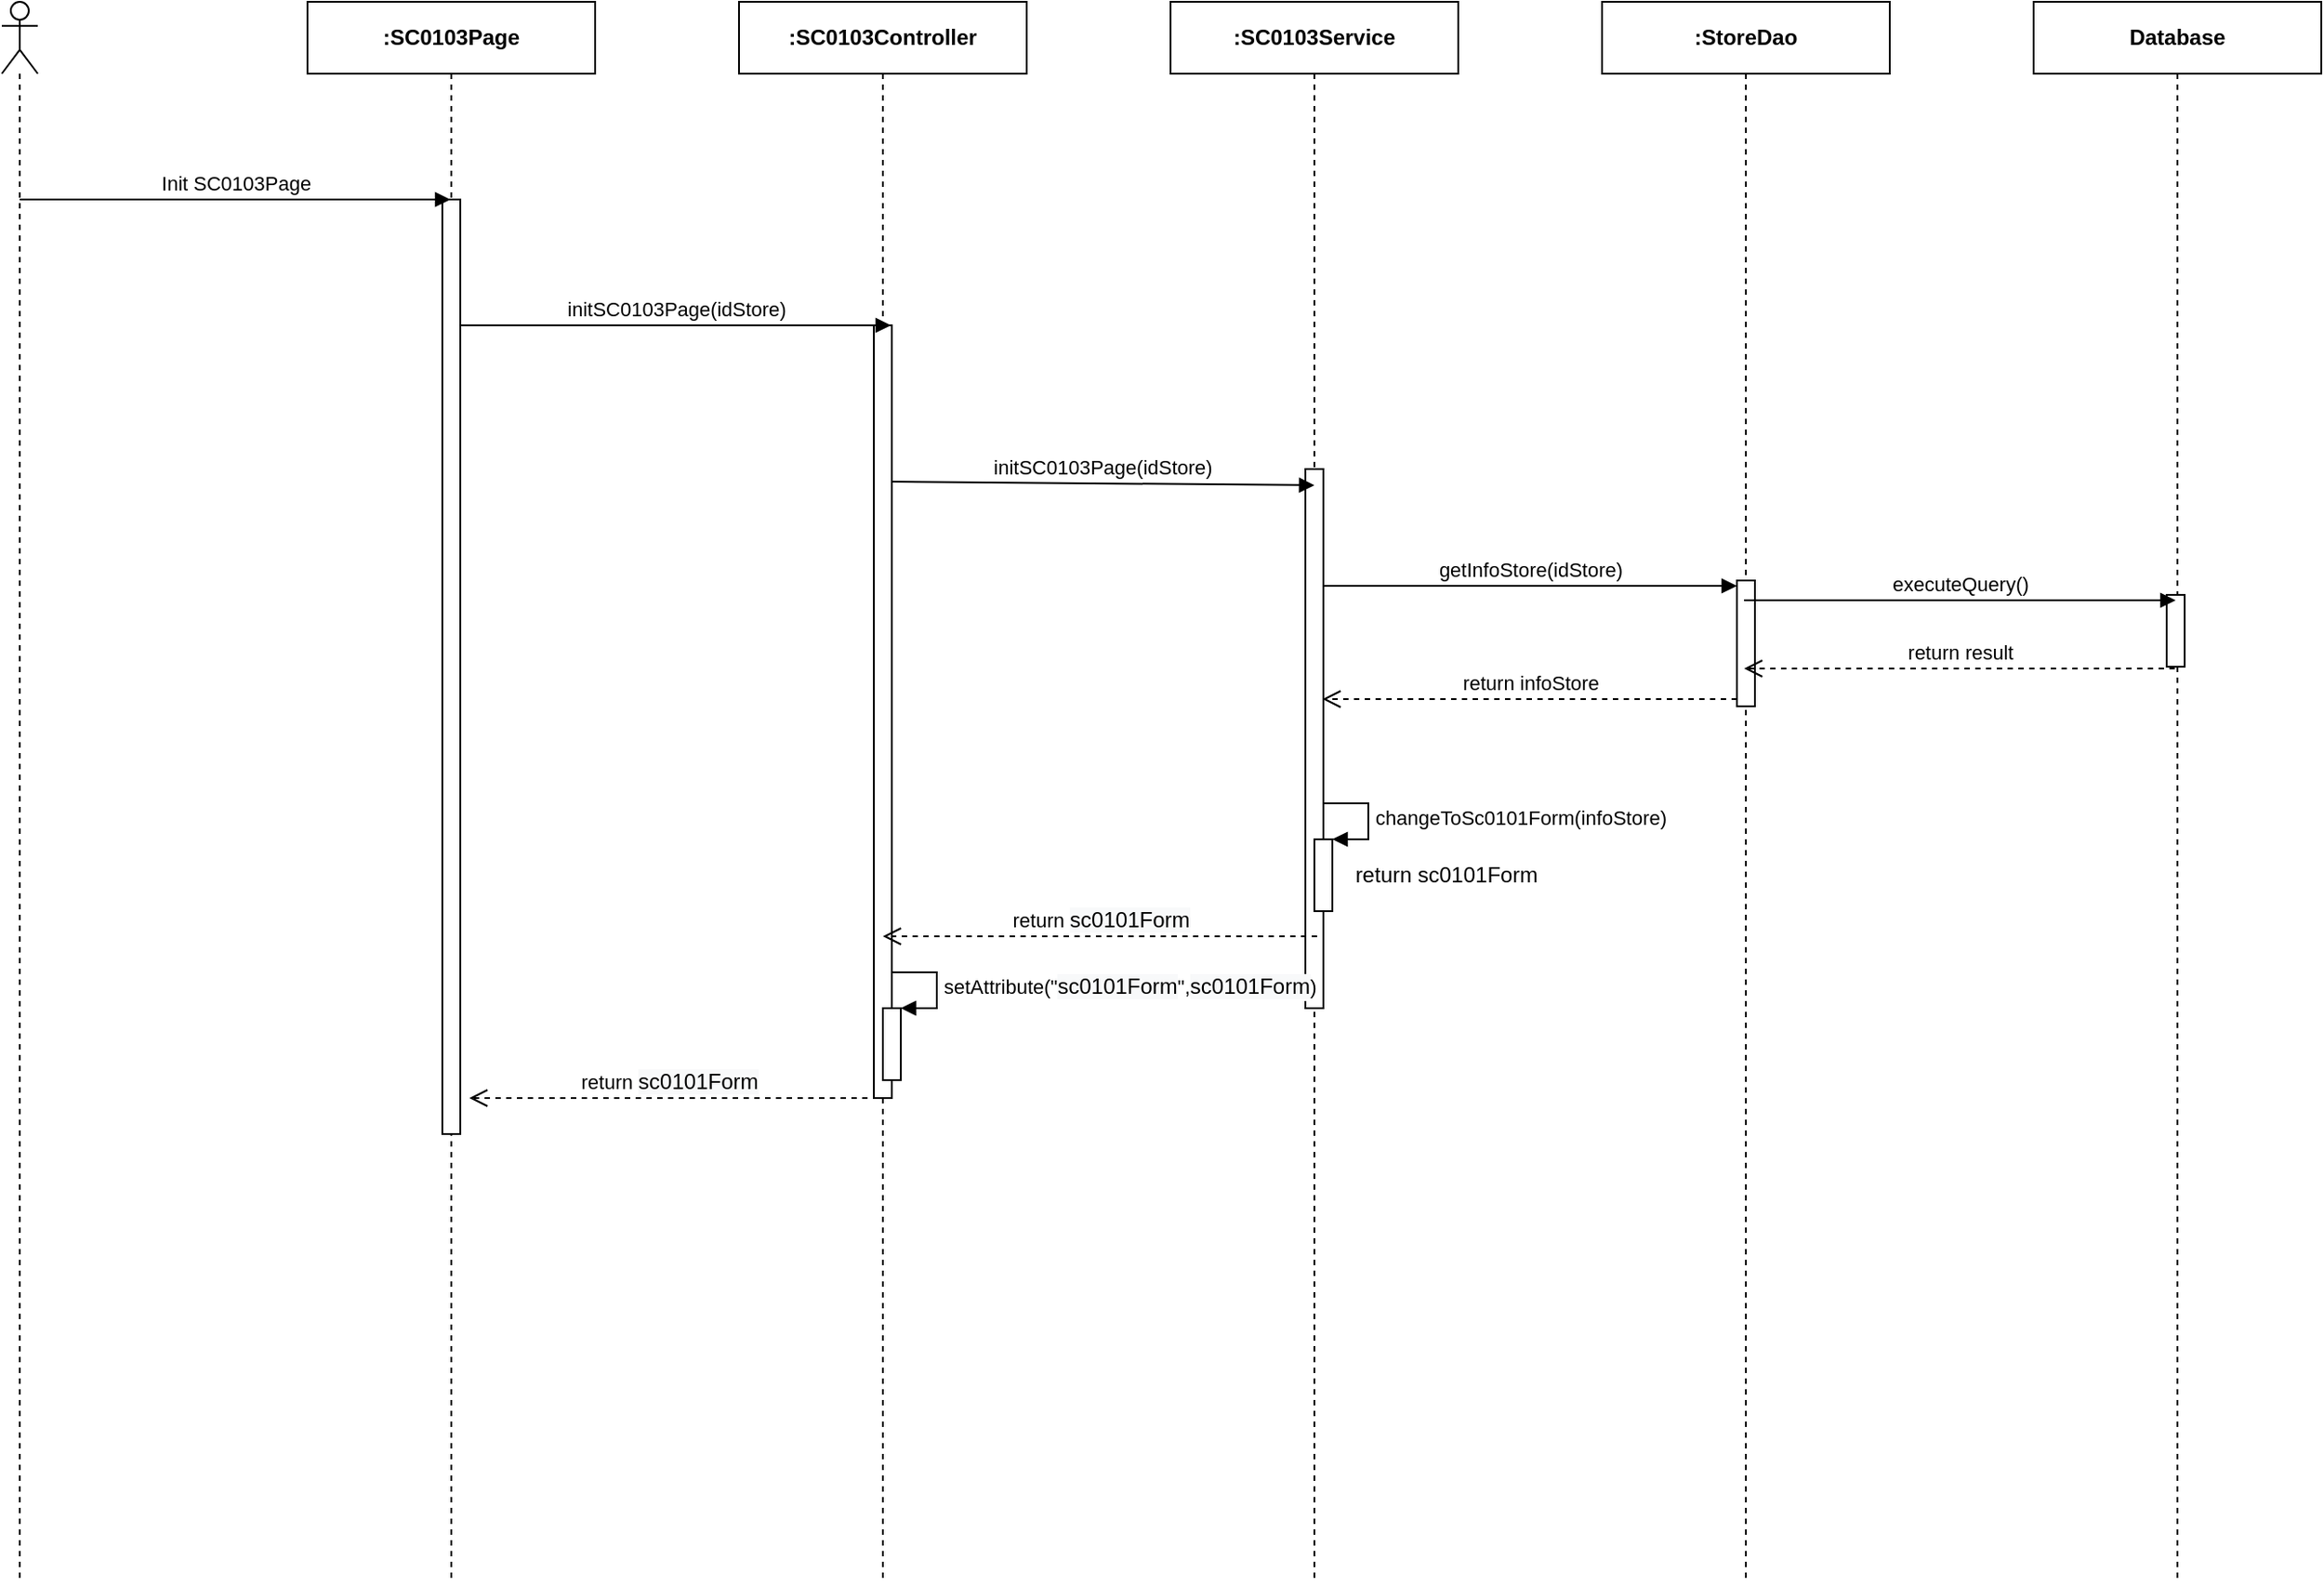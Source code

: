 <mxfile version="14.4.3" type="device" pages="3"><diagram id="g2Xnml8Hdx-TT0fT3U7z" name="Ev01"><mxGraphModel dx="1346" dy="748" grid="1" gridSize="10" guides="1" tooltips="1" connect="1" arrows="1" fold="1" page="1" pageScale="1" pageWidth="850" pageHeight="1100" math="0" shadow="0"><root><mxCell id="0"/><mxCell id="1" parent="0"/><mxCell id="usPxvQQ8iIsLEg7-f2Ek-1" value="" style="shape=umlLifeline;participant=umlActor;perimeter=lifelinePerimeter;whiteSpace=wrap;html=1;container=1;collapsible=0;recursiveResize=0;verticalAlign=top;spacingTop=36;outlineConnect=0;" parent="1" vertex="1"><mxGeometry x="310" y="80" width="20" height="880" as="geometry"/></mxCell><mxCell id="usPxvQQ8iIsLEg7-f2Ek-2" value="&lt;b&gt;:SC0103Page&lt;/b&gt;" style="shape=umlLifeline;perimeter=lifelinePerimeter;whiteSpace=wrap;html=1;container=1;collapsible=0;recursiveResize=0;outlineConnect=0;" parent="1" vertex="1"><mxGeometry x="480" y="80" width="160" height="880" as="geometry"/></mxCell><mxCell id="usPxvQQ8iIsLEg7-f2Ek-3" value="" style="html=1;points=[];perimeter=orthogonalPerimeter;" parent="usPxvQQ8iIsLEg7-f2Ek-2" vertex="1"><mxGeometry x="75" y="110" width="10" height="520" as="geometry"/></mxCell><mxCell id="usPxvQQ8iIsLEg7-f2Ek-4" value="&lt;b&gt;:StoreDao&lt;/b&gt;" style="shape=umlLifeline;perimeter=lifelinePerimeter;whiteSpace=wrap;html=1;container=1;collapsible=0;recursiveResize=0;outlineConnect=0;" parent="1" vertex="1"><mxGeometry x="1200" y="80" width="160" height="880" as="geometry"/></mxCell><mxCell id="usPxvQQ8iIsLEg7-f2Ek-5" value="" style="html=1;points=[];perimeter=orthogonalPerimeter;" parent="usPxvQQ8iIsLEg7-f2Ek-4" vertex="1"><mxGeometry x="75" y="322" width="10" height="70" as="geometry"/></mxCell><mxCell id="usPxvQQ8iIsLEg7-f2Ek-6" value="getInfoStore(idStore)" style="html=1;verticalAlign=bottom;endArrow=block;entryX=0;entryY=0;" parent="usPxvQQ8iIsLEg7-f2Ek-4" edge="1"><mxGeometry relative="1" as="geometry"><mxPoint x="-155.5" y="325" as="sourcePoint"/><mxPoint x="75" y="325" as="targetPoint"/></mxGeometry></mxCell><mxCell id="usPxvQQ8iIsLEg7-f2Ek-7" value="return infoStore" style="html=1;verticalAlign=bottom;endArrow=open;dashed=1;endSize=8;exitX=0;exitY=0.95;" parent="usPxvQQ8iIsLEg7-f2Ek-4" edge="1"><mxGeometry relative="1" as="geometry"><mxPoint x="-155.5" y="388.0" as="targetPoint"/><mxPoint x="75" y="388" as="sourcePoint"/></mxGeometry></mxCell><mxCell id="usPxvQQ8iIsLEg7-f2Ek-8" value="&lt;b&gt;:&lt;/b&gt;&lt;b&gt;SC0103&lt;/b&gt;&lt;b&gt;Service&lt;/b&gt;" style="shape=umlLifeline;perimeter=lifelinePerimeter;whiteSpace=wrap;html=1;container=1;collapsible=0;recursiveResize=0;outlineConnect=0;" parent="1" vertex="1"><mxGeometry x="960" y="80" width="160" height="880" as="geometry"/></mxCell><mxCell id="usPxvQQ8iIsLEg7-f2Ek-9" value="" style="html=1;points=[];perimeter=orthogonalPerimeter;" parent="usPxvQQ8iIsLEg7-f2Ek-8" vertex="1"><mxGeometry x="75" y="260" width="10" height="300" as="geometry"/></mxCell><mxCell id="usPxvQQ8iIsLEg7-f2Ek-10" value="&lt;b&gt;:SC0103Controller&lt;/b&gt;" style="shape=umlLifeline;perimeter=lifelinePerimeter;whiteSpace=wrap;html=1;container=1;collapsible=0;recursiveResize=0;outlineConnect=0;" parent="1" vertex="1"><mxGeometry x="720" y="80" width="160" height="880" as="geometry"/></mxCell><mxCell id="usPxvQQ8iIsLEg7-f2Ek-11" value="" style="html=1;points=[];perimeter=orthogonalPerimeter;" parent="usPxvQQ8iIsLEg7-f2Ek-10" vertex="1"><mxGeometry x="75" y="180" width="10" height="430" as="geometry"/></mxCell><mxCell id="usPxvQQ8iIsLEg7-f2Ek-14" value="Init SC0103Page" style="html=1;verticalAlign=bottom;endArrow=block;" parent="1" target="usPxvQQ8iIsLEg7-f2Ek-2" edge="1"><mxGeometry width="80" relative="1" as="geometry"><mxPoint x="320" y="190" as="sourcePoint"/><mxPoint x="400" y="190" as="targetPoint"/></mxGeometry></mxCell><mxCell id="usPxvQQ8iIsLEg7-f2Ek-15" value="initSC0103Page(idStore)" style="html=1;verticalAlign=bottom;endArrow=block;" parent="1" edge="1"><mxGeometry width="80" relative="1" as="geometry"><mxPoint x="565" y="260.0" as="sourcePoint"/><mxPoint x="804.5" y="260.0" as="targetPoint"/></mxGeometry></mxCell><mxCell id="usPxvQQ8iIsLEg7-f2Ek-16" value="initSC0103Page(idStore)" style="html=1;verticalAlign=bottom;endArrow=block;" parent="1" edge="1"><mxGeometry relative="1" as="geometry"><mxPoint x="805" y="347.0" as="sourcePoint"/><mxPoint x="1040" y="349" as="targetPoint"/></mxGeometry></mxCell><mxCell id="usPxvQQ8iIsLEg7-f2Ek-17" value="return&amp;nbsp;&lt;span style=&quot;font-size: 12px ; background-color: rgb(248 , 249 , 250)&quot;&gt;sc0101Form&lt;/span&gt;" style="html=1;verticalAlign=bottom;endArrow=open;dashed=1;endSize=8;" parent="1" edge="1"><mxGeometry relative="1" as="geometry"><mxPoint x="800" y="600.0" as="targetPoint"/><mxPoint x="1041.5" y="600" as="sourcePoint"/></mxGeometry></mxCell><mxCell id="usPxvQQ8iIsLEg7-f2Ek-22" value="" style="html=1;points=[];perimeter=orthogonalPerimeter;" parent="1" vertex="1"><mxGeometry x="1040" y="546" width="10" height="40" as="geometry"/></mxCell><mxCell id="usPxvQQ8iIsLEg7-f2Ek-23" value="changeToSc0101Form(infoStore)" style="edgeStyle=orthogonalEdgeStyle;html=1;align=left;spacingLeft=2;endArrow=block;rounded=0;entryX=1;entryY=0;" parent="1" target="usPxvQQ8iIsLEg7-f2Ek-22" edge="1"><mxGeometry relative="1" as="geometry"><mxPoint x="1045" y="526" as="sourcePoint"/><Array as="points"><mxPoint x="1070" y="526"/></Array></mxGeometry></mxCell><mxCell id="usPxvQQ8iIsLEg7-f2Ek-24" value="return sc0101Form" style="text;html=1;align=center;verticalAlign=middle;resizable=0;points=[];autosize=1;" parent="1" vertex="1"><mxGeometry x="1053" y="556" width="120" height="20" as="geometry"/></mxCell><mxCell id="XWKjDyIOCUpvkz1bwOGe-1" value="&lt;b&gt;Database&lt;/b&gt;" style="shape=umlLifeline;perimeter=lifelinePerimeter;whiteSpace=wrap;html=1;container=1;collapsible=0;recursiveResize=0;outlineConnect=0;" parent="1" vertex="1"><mxGeometry x="1440" y="80" width="160" height="880" as="geometry"/></mxCell><mxCell id="XWKjDyIOCUpvkz1bwOGe-2" value="" style="html=1;points=[];perimeter=orthogonalPerimeter;" parent="XWKjDyIOCUpvkz1bwOGe-1" vertex="1"><mxGeometry x="74" y="330.0" width="10" height="40" as="geometry"/></mxCell><mxCell id="XWKjDyIOCUpvkz1bwOGe-3" value="executeQuery()" style="html=1;verticalAlign=bottom;endArrow=block;" parent="1" edge="1"><mxGeometry relative="1" as="geometry"><mxPoint x="1279.0" y="413.0" as="sourcePoint"/><mxPoint x="1519.0" y="413.0" as="targetPoint"/></mxGeometry></mxCell><mxCell id="XWKjDyIOCUpvkz1bwOGe-4" value="return result" style="html=1;verticalAlign=bottom;endArrow=open;dashed=1;endSize=8;" parent="1" edge="1"><mxGeometry relative="1" as="geometry"><mxPoint x="1279.0" y="451.0" as="targetPoint"/><mxPoint x="1518.5" y="451.0" as="sourcePoint"/></mxGeometry></mxCell><mxCell id="HVUGKinQZAWRQd2R3aUY-1" value="return&amp;nbsp;&lt;span style=&quot;font-size: 12px ; background-color: rgb(248 , 249 , 250)&quot;&gt;sc0101Form&lt;/span&gt;" style="html=1;verticalAlign=bottom;endArrow=open;dashed=1;endSize=8;" parent="1" edge="1"><mxGeometry relative="1" as="geometry"><mxPoint x="570" y="690" as="targetPoint"/><mxPoint x="791.5" y="690" as="sourcePoint"/></mxGeometry></mxCell><mxCell id="OJNlFePNEvPz3avDR4BH-1" value="" style="html=1;points=[];perimeter=orthogonalPerimeter;" vertex="1" parent="1"><mxGeometry x="800" y="640.0" width="10" height="40" as="geometry"/></mxCell><mxCell id="OJNlFePNEvPz3avDR4BH-2" value="setAttribute(&quot;&lt;span style=&quot;font-size: 12px ; text-align: center ; background-color: rgb(248 , 249 , 250)&quot;&gt;sc0101Form&lt;/span&gt;&quot;,&lt;span style=&quot;font-size: 12px ; text-align: center ; background-color: rgb(248 , 249 , 250)&quot;&gt;sc0101Form&lt;/span&gt;)" style="edgeStyle=orthogonalEdgeStyle;html=1;align=left;spacingLeft=2;endArrow=block;rounded=0;entryX=1;entryY=0;" edge="1" parent="1" target="OJNlFePNEvPz3avDR4BH-1"><mxGeometry relative="1" as="geometry"><mxPoint x="805" y="620" as="sourcePoint"/><Array as="points"><mxPoint x="830" y="620.0"/></Array></mxGeometry></mxCell></root></mxGraphModel></diagram><diagram id="MiU9ibuJxj9ke-ANeWxN" name="Ev02"><mxGraphModel dx="1346" dy="748" grid="1" gridSize="10" guides="1" tooltips="1" connect="1" arrows="1" fold="1" page="1" pageScale="1" pageWidth="850" pageHeight="1100" math="0" shadow="0"><root><mxCell id="B2RfWzGopAYkDnYAsHXu-0"/><mxCell id="B2RfWzGopAYkDnYAsHXu-1" parent="B2RfWzGopAYkDnYAsHXu-0"/><mxCell id="zGNBhxX5oxNAiBTCPbyB-0" value="alt" style="shape=umlFrame;whiteSpace=wrap;html=1;" parent="B2RfWzGopAYkDnYAsHXu-1" vertex="1"><mxGeometry x="270" y="656.91" width="1590" height="1263.09" as="geometry"/></mxCell><mxCell id="2ysL4QvGOhOq4rBfUjFl-0" value="alt" style="shape=umlFrame;whiteSpace=wrap;html=1;" parent="B2RfWzGopAYkDnYAsHXu-1" vertex="1"><mxGeometry x="360" y="1010" width="1460" height="890" as="geometry"/></mxCell><mxCell id="2ysL4QvGOhOq4rBfUjFl-8" value="alt" style="shape=umlFrame;whiteSpace=wrap;html=1;" parent="B2RfWzGopAYkDnYAsHXu-1" vertex="1"><mxGeometry x="420" y="1459" width="1030" height="410" as="geometry"/></mxCell><mxCell id="zmgDFawkY1W6HqBHRE74-0" value="alt" style="shape=umlFrame;whiteSpace=wrap;html=1;" parent="B2RfWzGopAYkDnYAsHXu-1" vertex="1"><mxGeometry x="230" y="300" width="1680" height="1660" as="geometry"/></mxCell><mxCell id="zmgDFawkY1W6HqBHRE74-2" value="" style="shape=umlLifeline;participant=umlActor;perimeter=lifelinePerimeter;whiteSpace=wrap;html=1;container=1;collapsible=0;recursiveResize=0;verticalAlign=top;spacingTop=36;outlineConnect=0;" parent="B2RfWzGopAYkDnYAsHXu-1" vertex="1"><mxGeometry x="310" y="80" width="20" height="1880" as="geometry"/></mxCell><mxCell id="zmgDFawkY1W6HqBHRE74-3" value="&lt;b&gt;:SC0103Page&lt;/b&gt;" style="shape=umlLifeline;perimeter=lifelinePerimeter;whiteSpace=wrap;html=1;container=1;collapsible=0;recursiveResize=0;outlineConnect=0;" parent="B2RfWzGopAYkDnYAsHXu-1" vertex="1"><mxGeometry x="480" y="80" width="160" height="1880" as="geometry"/></mxCell><mxCell id="zmgDFawkY1W6HqBHRE74-4" value="" style="html=1;points=[];perimeter=orthogonalPerimeter;" parent="zmgDFawkY1W6HqBHRE74-3" vertex="1"><mxGeometry x="75" y="110" width="10" height="1670" as="geometry"/></mxCell><mxCell id="zmgDFawkY1W6HqBHRE74-5" value="&lt;b&gt;:StoreDao&lt;/b&gt;" style="shape=umlLifeline;perimeter=lifelinePerimeter;whiteSpace=wrap;html=1;container=1;collapsible=0;recursiveResize=0;outlineConnect=0;" parent="B2RfWzGopAYkDnYAsHXu-1" vertex="1"><mxGeometry x="1440" y="80" width="160" height="1880" as="geometry"/></mxCell><mxCell id="zmgDFawkY1W6HqBHRE74-6" value="&lt;b&gt;:&lt;/b&gt;&lt;b&gt;SC0103&lt;/b&gt;&lt;b&gt;Service&lt;/b&gt;" style="shape=umlLifeline;perimeter=lifelinePerimeter;whiteSpace=wrap;html=1;container=1;collapsible=0;recursiveResize=0;outlineConnect=0;" parent="B2RfWzGopAYkDnYAsHXu-1" vertex="1"><mxGeometry x="1200" y="80" width="160" height="1880" as="geometry"/></mxCell><mxCell id="zmgDFawkY1W6HqBHRE74-7" value="" style="html=1;points=[];perimeter=orthogonalPerimeter;" parent="zmgDFawkY1W6HqBHRE74-6" vertex="1"><mxGeometry x="75" y="780" width="10" height="890" as="geometry"/></mxCell><mxCell id="zmgDFawkY1W6HqBHRE74-8" value="&lt;b&gt;:SC0103FormValidator&lt;/b&gt;" style="shape=umlLifeline;perimeter=lifelinePerimeter;whiteSpace=wrap;html=1;container=1;collapsible=0;recursiveResize=0;outlineConnect=0;" parent="B2RfWzGopAYkDnYAsHXu-1" vertex="1"><mxGeometry x="960" y="80" width="160" height="1880" as="geometry"/></mxCell><mxCell id="zmgDFawkY1W6HqBHRE74-9" value="&lt;b&gt;:SC0103Controller&lt;/b&gt;" style="shape=umlLifeline;perimeter=lifelinePerimeter;whiteSpace=wrap;html=1;container=1;collapsible=0;recursiveResize=0;outlineConnect=0;" parent="B2RfWzGopAYkDnYAsHXu-1" vertex="1"><mxGeometry x="720" y="80" width="160" height="1880" as="geometry"/></mxCell><mxCell id="zmgDFawkY1W6HqBHRE74-10" value="" style="html=1;points=[];perimeter=orthogonalPerimeter;" parent="zmgDFawkY1W6HqBHRE74-9" vertex="1"><mxGeometry x="75" y="390" width="10" height="1380" as="geometry"/></mxCell><mxCell id="zmgDFawkY1W6HqBHRE74-11" value="Click Save Button" style="html=1;verticalAlign=bottom;endArrow=block;" parent="B2RfWzGopAYkDnYAsHXu-1" target="zmgDFawkY1W6HqBHRE74-3" edge="1"><mxGeometry width="80" relative="1" as="geometry"><mxPoint x="320" y="190" as="sourcePoint"/><mxPoint x="400" y="190" as="targetPoint"/></mxGeometry></mxCell><mxCell id="zmgDFawkY1W6HqBHRE74-12" value="doUpdateStore(sc0103Form)" style="html=1;verticalAlign=bottom;endArrow=block;" parent="B2RfWzGopAYkDnYAsHXu-1" edge="1"><mxGeometry width="80" relative="1" as="geometry"><mxPoint x="560" y="473" as="sourcePoint"/><mxPoint x="799.5" y="473" as="targetPoint"/></mxGeometry></mxCell><mxCell id="zmgDFawkY1W6HqBHRE74-13" value="" style="html=1;points=[];perimeter=orthogonalPerimeter;" parent="B2RfWzGopAYkDnYAsHXu-1" vertex="1"><mxGeometry x="1034.5" y="506" width="10" height="80" as="geometry"/></mxCell><mxCell id="zmgDFawkY1W6HqBHRE74-14" value="checkValidate(sc0103Form)" style="html=1;verticalAlign=bottom;endArrow=block;entryX=0;entryY=0;" parent="B2RfWzGopAYkDnYAsHXu-1" target="zmgDFawkY1W6HqBHRE74-13" edge="1"><mxGeometry relative="1" as="geometry"><mxPoint x="799.5" y="506" as="sourcePoint"/></mxGeometry></mxCell><mxCell id="zmgDFawkY1W6HqBHRE74-15" value="return listErrorCode" style="html=1;verticalAlign=bottom;endArrow=open;dashed=1;endSize=8;exitX=0;exitY=0.95;" parent="B2RfWzGopAYkDnYAsHXu-1" source="zmgDFawkY1W6HqBHRE74-13" edge="1"><mxGeometry relative="1" as="geometry"><mxPoint x="805" y="582" as="targetPoint"/></mxGeometry></mxCell><mxCell id="zmgDFawkY1W6HqBHRE74-20" value="checkBusinessUpdateStore(sc0103Form)" style="html=1;verticalAlign=bottom;endArrow=block;entryX=0.188;entryY=0.015;entryDx=0;entryDy=0;entryPerimeter=0;" parent="B2RfWzGopAYkDnYAsHXu-1" edge="1"><mxGeometry relative="1" as="geometry"><mxPoint x="805" y="860.0" as="sourcePoint"/><mxPoint x="1276.88" y="862.45" as="targetPoint"/></mxGeometry></mxCell><mxCell id="zmgDFawkY1W6HqBHRE74-21" value="return listErrorCode" style="html=1;verticalAlign=bottom;endArrow=open;dashed=1;endSize=8;" parent="B2RfWzGopAYkDnYAsHXu-1" edge="1"><mxGeometry relative="1" as="geometry"><mxPoint x="798.5" y="945.0" as="targetPoint"/><mxPoint x="1280" y="945.0" as="sourcePoint"/></mxGeometry></mxCell><mxCell id="zmgDFawkY1W6HqBHRE74-27" value="doUpdateStore(sc0103Form)" style="html=1;verticalAlign=bottom;endArrow=block;" parent="B2RfWzGopAYkDnYAsHXu-1" edge="1"><mxGeometry relative="1" as="geometry"><mxPoint x="798.5" y="1220" as="sourcePoint"/><mxPoint x="1280" y="1220" as="targetPoint"/></mxGeometry></mxCell><mxCell id="zmgDFawkY1W6HqBHRE74-29" value="" style="html=1;points=[];perimeter=orthogonalPerimeter;" parent="B2RfWzGopAYkDnYAsHXu-1" vertex="1"><mxGeometry x="1280" y="890" width="10" height="40" as="geometry"/></mxCell><mxCell id="zmgDFawkY1W6HqBHRE74-30" value="&lt;span style=&quot;text-align: center&quot;&gt;checkBusinessCheckUpdateStore&lt;/span&gt;(&lt;span style=&quot;text-align: center&quot;&gt;sc0103Form&lt;/span&gt;)" style="edgeStyle=orthogonalEdgeStyle;html=1;align=left;spacingLeft=2;endArrow=block;rounded=0;entryX=1;entryY=0;" parent="B2RfWzGopAYkDnYAsHXu-1" target="zmgDFawkY1W6HqBHRE74-29" edge="1"><mxGeometry relative="1" as="geometry"><mxPoint x="1285" y="870.0" as="sourcePoint"/><Array as="points"><mxPoint x="1310" y="870"/></Array></mxGeometry></mxCell><mxCell id="zmgDFawkY1W6HqBHRE74-31" value="return listErrorCode" style="text;html=1;align=center;verticalAlign=middle;resizable=0;points=[];autosize=1;" parent="B2RfWzGopAYkDnYAsHXu-1" vertex="1"><mxGeometry x="1275" y="890" width="120" height="20" as="geometry"/></mxCell><mxCell id="zmgDFawkY1W6HqBHRE74-32" value="" style="html=1;points=[];perimeter=orthogonalPerimeter;" parent="B2RfWzGopAYkDnYAsHXu-1" vertex="1"><mxGeometry x="1280" y="1266" width="10" height="40" as="geometry"/></mxCell><mxCell id="zmgDFawkY1W6HqBHRE74-33" value="create&lt;span style=&quot;text-align: center&quot;&gt;Store&lt;/span&gt;(&lt;span style=&quot;text-align: center&quot;&gt;sc0103Form&lt;/span&gt;)" style="edgeStyle=orthogonalEdgeStyle;html=1;align=left;spacingLeft=2;endArrow=block;rounded=0;entryX=1;entryY=0;" parent="B2RfWzGopAYkDnYAsHXu-1" target="zmgDFawkY1W6HqBHRE74-32" edge="1"><mxGeometry relative="1" as="geometry"><mxPoint x="1285" y="1246" as="sourcePoint"/><Array as="points"><mxPoint x="1310" y="1246"/></Array></mxGeometry></mxCell><mxCell id="zmgDFawkY1W6HqBHRE74-34" value="return&amp;nbsp;&lt;span style=&quot;font-size: 11px ; background-color: rgb(255 , 255 , 255)&quot;&gt;store&lt;/span&gt;" style="text;html=1;align=center;verticalAlign=middle;resizable=0;points=[];autosize=1;" parent="B2RfWzGopAYkDnYAsHXu-1" vertex="1"><mxGeometry x="1298" y="1276" width="70" height="20" as="geometry"/></mxCell><mxCell id="zmgDFawkY1W6HqBHRE74-35" value="" style="html=1;points=[];perimeter=orthogonalPerimeter;" parent="B2RfWzGopAYkDnYAsHXu-1" vertex="1"><mxGeometry x="1515" y="1358" width="10" height="80" as="geometry"/></mxCell><mxCell id="zmgDFawkY1W6HqBHRE74-36" value="doUpdateStore(store)" style="html=1;verticalAlign=bottom;endArrow=block;entryX=0;entryY=0;" parent="B2RfWzGopAYkDnYAsHXu-1" target="zmgDFawkY1W6HqBHRE74-35" edge="1"><mxGeometry relative="1" as="geometry"><mxPoint x="1279.324" y="1358" as="sourcePoint"/></mxGeometry></mxCell><mxCell id="zmgDFawkY1W6HqBHRE74-37" value="return result" style="html=1;verticalAlign=bottom;endArrow=open;dashed=1;endSize=8;exitX=0;exitY=0.95;" parent="B2RfWzGopAYkDnYAsHXu-1" source="zmgDFawkY1W6HqBHRE74-35" edge="1"><mxGeometry relative="1" as="geometry"><mxPoint x="1279.324" y="1434" as="targetPoint"/></mxGeometry></mxCell><mxCell id="zmgDFawkY1W6HqBHRE74-39" value="" style="html=1;points=[];perimeter=orthogonalPerimeter;" parent="B2RfWzGopAYkDnYAsHXu-1" vertex="1"><mxGeometry x="560" y="250" width="10" height="40" as="geometry"/></mxCell><mxCell id="zmgDFawkY1W6HqBHRE74-40" value="checkForm()" style="edgeStyle=orthogonalEdgeStyle;html=1;align=left;spacingLeft=2;endArrow=block;rounded=0;entryX=1;entryY=0;" parent="B2RfWzGopAYkDnYAsHXu-1" target="zmgDFawkY1W6HqBHRE74-39" edge="1"><mxGeometry relative="1" as="geometry"><mxPoint x="565" y="230" as="sourcePoint"/><Array as="points"><mxPoint x="590" y="230"/></Array></mxGeometry></mxCell><mxCell id="zmgDFawkY1W6HqBHRE74-41" value="return checkRes" style="text;html=1;align=center;verticalAlign=middle;resizable=0;points=[];autosize=1;" parent="B2RfWzGopAYkDnYAsHXu-1" vertex="1"><mxGeometry x="570" y="250" width="100" height="20" as="geometry"/></mxCell><mxCell id="zmgDFawkY1W6HqBHRE74-42" value="&lt;b&gt;checkRes is false&lt;/b&gt;" style="text;html=1;align=center;verticalAlign=middle;resizable=0;points=[];autosize=1;" parent="B2RfWzGopAYkDnYAsHXu-1" vertex="1"><mxGeometry x="377.5" y="318" width="120" height="20" as="geometry"/></mxCell><mxCell id="zmgDFawkY1W6HqBHRE74-43" value="" style="html=1;points=[];perimeter=orthogonalPerimeter;" parent="B2RfWzGopAYkDnYAsHXu-1" vertex="1"><mxGeometry x="560" y="360" width="10" height="40" as="geometry"/></mxCell><mxCell id="zmgDFawkY1W6HqBHRE74-44" value="setAttribute(error,msg)" style="edgeStyle=orthogonalEdgeStyle;html=1;align=left;spacingLeft=2;endArrow=block;rounded=0;entryX=1;entryY=0;" parent="B2RfWzGopAYkDnYAsHXu-1" target="zmgDFawkY1W6HqBHRE74-43" edge="1"><mxGeometry relative="1" as="geometry"><mxPoint x="565" y="340" as="sourcePoint"/><Array as="points"><mxPoint x="590" y="340"/></Array></mxGeometry></mxCell><mxCell id="zmgDFawkY1W6HqBHRE74-46" value="" style="endArrow=none;dashed=1;html=1;exitX=0;exitY=0.126;exitDx=0;exitDy=0;exitPerimeter=0;entryX=1.002;entryY=0.09;entryDx=0;entryDy=0;entryPerimeter=0;" parent="B2RfWzGopAYkDnYAsHXu-1" edge="1"><mxGeometry width="50" height="50" relative="1" as="geometry"><mxPoint x="230" y="429.36" as="sourcePoint"/><mxPoint x="1913.36" y="431.4" as="targetPoint"/></mxGeometry></mxCell><mxCell id="zmgDFawkY1W6HqBHRE74-47" value="&lt;b&gt;checkRes is true&lt;/b&gt;" style="text;html=1;align=center;verticalAlign=middle;resizable=0;points=[];autosize=1;" parent="B2RfWzGopAYkDnYAsHXu-1" vertex="1"><mxGeometry x="382.5" y="464" width="110" height="20" as="geometry"/></mxCell><mxCell id="b6-bugLT0riLgnRMgNnD-0" value="&lt;b&gt;Database&lt;/b&gt;" style="shape=umlLifeline;perimeter=lifelinePerimeter;whiteSpace=wrap;html=1;container=1;collapsible=0;recursiveResize=0;outlineConnect=0;" parent="B2RfWzGopAYkDnYAsHXu-1" vertex="1"><mxGeometry x="1679.32" y="80" width="160" height="1880" as="geometry"/></mxCell><mxCell id="b6-bugLT0riLgnRMgNnD-1" value="" style="html=1;points=[];perimeter=orthogonalPerimeter;" parent="B2RfWzGopAYkDnYAsHXu-1" vertex="1"><mxGeometry x="1755" y="1376.91" width="10" height="40" as="geometry"/></mxCell><mxCell id="b6-bugLT0riLgnRMgNnD-2" value="executeQuery()" style="html=1;verticalAlign=bottom;endArrow=block;" parent="B2RfWzGopAYkDnYAsHXu-1" edge="1"><mxGeometry relative="1" as="geometry"><mxPoint x="1520.0" y="1379.91" as="sourcePoint"/><mxPoint x="1760.0" y="1379.91" as="targetPoint"/></mxGeometry></mxCell><mxCell id="b6-bugLT0riLgnRMgNnD-3" value="return result" style="html=1;verticalAlign=bottom;endArrow=open;dashed=1;endSize=8;" parent="B2RfWzGopAYkDnYAsHXu-1" edge="1"><mxGeometry relative="1" as="geometry"><mxPoint x="1520.0" y="1417.91" as="targetPoint"/><mxPoint x="1759.5" y="1417.91" as="sourcePoint"/></mxGeometry></mxCell><mxCell id="zGNBhxX5oxNAiBTCPbyB-1" value="&lt;b&gt;&lt;span style=&quot;font-size: 11px ; background-color: rgb(255 , 255 , 255)&quot;&gt;[listErrorCode&amp;nbsp;&lt;/span&gt;not null]&lt;/b&gt;" style="text;html=1;align=center;verticalAlign=middle;resizable=0;points=[];autosize=1;" parent="B2RfWzGopAYkDnYAsHXu-1" vertex="1"><mxGeometry x="348.5" y="702.32" width="140" height="20" as="geometry"/></mxCell><mxCell id="zGNBhxX5oxNAiBTCPbyB-2" value="" style="html=1;points=[];perimeter=orthogonalPerimeter;" parent="B2RfWzGopAYkDnYAsHXu-1" vertex="1"><mxGeometry x="800" y="702.32" width="10" height="40" as="geometry"/></mxCell><mxCell id="zGNBhxX5oxNAiBTCPbyB-3" value="setErrorMes(listErrorCode)" style="edgeStyle=orthogonalEdgeStyle;html=1;align=left;spacingLeft=2;endArrow=block;rounded=0;entryX=1;entryY=0;" parent="B2RfWzGopAYkDnYAsHXu-1" target="zGNBhxX5oxNAiBTCPbyB-2" edge="1"><mxGeometry relative="1" as="geometry"><mxPoint x="805" y="682.32" as="sourcePoint"/><Array as="points"><mxPoint x="830" y="682.32"/></Array></mxGeometry></mxCell><mxCell id="zGNBhxX5oxNAiBTCPbyB-4" value="return&amp;nbsp;&lt;span style=&quot;font-size: 12px ; background-color: rgb(248 , 249 , 250)&quot;&gt;errorObj&lt;/span&gt;" style="html=1;verticalAlign=bottom;endArrow=open;dashed=1;endSize=8;" parent="B2RfWzGopAYkDnYAsHXu-1" edge="1"><mxGeometry relative="1" as="geometry"><mxPoint x="795" y="762.32" as="sourcePoint"/><mxPoint x="560" y="762.32" as="targetPoint"/></mxGeometry></mxCell><mxCell id="zGNBhxX5oxNAiBTCPbyB-5" value="return errorObj" style="text;html=1;align=center;verticalAlign=middle;resizable=0;points=[];autosize=1;" parent="B2RfWzGopAYkDnYAsHXu-1" vertex="1"><mxGeometry x="810" y="712.32" width="90" height="20" as="geometry"/></mxCell><mxCell id="zGNBhxX5oxNAiBTCPbyB-6" value="" style="endArrow=none;dashed=1;html=1;exitX=0;exitY=0.114;exitDx=0;exitDy=0;exitPerimeter=0;entryX=1.001;entryY=0.109;entryDx=0;entryDy=0;entryPerimeter=0;" parent="B2RfWzGopAYkDnYAsHXu-1" source="zGNBhxX5oxNAiBTCPbyB-0" target="zGNBhxX5oxNAiBTCPbyB-0" edge="1"><mxGeometry width="50" height="50" relative="1" as="geometry"><mxPoint x="362.08" y="796.07" as="sourcePoint"/><mxPoint x="1402.08" y="796.96" as="targetPoint"/></mxGeometry></mxCell><mxCell id="zGNBhxX5oxNAiBTCPbyB-7" value="&lt;b&gt;&lt;span style=&quot;font-size: 11px ; background-color: rgb(255 , 255 , 255)&quot;&gt;[listErrorCode&amp;nbsp;&lt;/span&gt;is null]&lt;/b&gt;" style="text;html=1;align=center;verticalAlign=middle;resizable=0;points=[];autosize=1;" parent="B2RfWzGopAYkDnYAsHXu-1" vertex="1"><mxGeometry x="350" y="820" width="130" height="20" as="geometry"/></mxCell><mxCell id="2ysL4QvGOhOq4rBfUjFl-1" value="&lt;b&gt;&lt;span style=&quot;font-size: 11px ; background-color: rgb(255 , 255 , 255)&quot;&gt;[listErrorCode&amp;nbsp;&lt;/span&gt;not null]&lt;/b&gt;" style="text;html=1;align=center;verticalAlign=middle;resizable=0;points=[];autosize=1;" parent="B2RfWzGopAYkDnYAsHXu-1" vertex="1"><mxGeometry x="390" y="1055.41" width="140" height="20" as="geometry"/></mxCell><mxCell id="2ysL4QvGOhOq4rBfUjFl-2" value="" style="html=1;points=[];perimeter=orthogonalPerimeter;" parent="B2RfWzGopAYkDnYAsHXu-1" vertex="1"><mxGeometry x="800" y="1055.41" width="10" height="40" as="geometry"/></mxCell><mxCell id="2ysL4QvGOhOq4rBfUjFl-3" value="setErrorMes(listErrorCode)" style="edgeStyle=orthogonalEdgeStyle;html=1;align=left;spacingLeft=2;endArrow=block;rounded=0;entryX=1;entryY=0;" parent="B2RfWzGopAYkDnYAsHXu-1" target="2ysL4QvGOhOq4rBfUjFl-2" edge="1"><mxGeometry relative="1" as="geometry"><mxPoint x="805" y="1035.41" as="sourcePoint"/><Array as="points"><mxPoint x="830" y="1035.41"/></Array></mxGeometry></mxCell><mxCell id="2ysL4QvGOhOq4rBfUjFl-4" value="return&amp;nbsp;&lt;span style=&quot;font-size: 12px ; background-color: rgb(248 , 249 , 250)&quot;&gt;errorObj&lt;/span&gt;" style="html=1;verticalAlign=bottom;endArrow=open;dashed=1;endSize=8;" parent="B2RfWzGopAYkDnYAsHXu-1" edge="1"><mxGeometry relative="1" as="geometry"><mxPoint x="795" y="1115.41" as="sourcePoint"/><mxPoint x="560" y="1115.41" as="targetPoint"/></mxGeometry></mxCell><mxCell id="2ysL4QvGOhOq4rBfUjFl-5" value="return errorObj" style="text;html=1;align=center;verticalAlign=middle;resizable=0;points=[];autosize=1;" parent="B2RfWzGopAYkDnYAsHXu-1" vertex="1"><mxGeometry x="810" y="1065.41" width="90" height="20" as="geometry"/></mxCell><mxCell id="2ysL4QvGOhOq4rBfUjFl-6" value="" style="endArrow=none;dashed=1;html=1;exitX=0.002;exitY=0.144;exitDx=0;exitDy=0;exitPerimeter=0;entryX=1.004;entryY=0.163;entryDx=0;entryDy=0;entryPerimeter=0;" parent="B2RfWzGopAYkDnYAsHXu-1" target="2ysL4QvGOhOq4rBfUjFl-0" edge="1"><mxGeometry width="50" height="50" relative="1" as="geometry"><mxPoint x="362.08" y="1149.16" as="sourcePoint"/><mxPoint x="1402.08" y="1150.05" as="targetPoint"/></mxGeometry></mxCell><mxCell id="2ysL4QvGOhOq4rBfUjFl-7" value="&lt;b&gt;&lt;span style=&quot;font-size: 11px ; background-color: rgb(255 , 255 , 255)&quot;&gt;[listErrorCode&amp;nbsp;&lt;/span&gt;is null]&lt;/b&gt;" style="text;html=1;align=center;verticalAlign=middle;resizable=0;points=[];autosize=1;" parent="B2RfWzGopAYkDnYAsHXu-1" vertex="1"><mxGeometry x="395" y="1180" width="130" height="20" as="geometry"/></mxCell><mxCell id="2ysL4QvGOhOq4rBfUjFl-9" value="" style="html=1;points=[];perimeter=orthogonalPerimeter;" parent="B2RfWzGopAYkDnYAsHXu-1" vertex="1"><mxGeometry x="1280" y="1658" width="10" height="40" as="geometry"/></mxCell><mxCell id="2ysL4QvGOhOq4rBfUjFl-10" value="setListErrorCode()" style="edgeStyle=orthogonalEdgeStyle;html=1;align=left;spacingLeft=2;endArrow=block;rounded=0;entryX=1;entryY=0;" parent="B2RfWzGopAYkDnYAsHXu-1" target="2ysL4QvGOhOq4rBfUjFl-9" edge="1"><mxGeometry relative="1" as="geometry"><mxPoint x="1285" y="1638" as="sourcePoint"/><Array as="points"><mxPoint x="1310" y="1638"/></Array></mxGeometry></mxCell><mxCell id="2ysL4QvGOhOq4rBfUjFl-11" value="return listErrorCode" style="text;html=1;align=center;verticalAlign=middle;resizable=0;points=[];autosize=1;" parent="B2RfWzGopAYkDnYAsHXu-1" vertex="1"><mxGeometry x="1293" y="1668" width="120" height="20" as="geometry"/></mxCell><mxCell id="2ysL4QvGOhOq4rBfUjFl-12" value="return listErrorCode" style="html=1;verticalAlign=bottom;endArrow=open;dashed=1;endSize=8;" parent="B2RfWzGopAYkDnYAsHXu-1" edge="1"><mxGeometry relative="1" as="geometry"><mxPoint x="799.5" y="1732" as="targetPoint"/><mxPoint x="1279.5" y="1732" as="sourcePoint"/></mxGeometry></mxCell><mxCell id="2ysL4QvGOhOq4rBfUjFl-13" value="" style="html=1;points=[];perimeter=orthogonalPerimeter;" parent="B2RfWzGopAYkDnYAsHXu-1" vertex="1"><mxGeometry x="800" y="1783" width="10" height="40" as="geometry"/></mxCell><mxCell id="2ysL4QvGOhOq4rBfUjFl-14" value="setErrorMes(listErrorCode)" style="edgeStyle=orthogonalEdgeStyle;html=1;align=left;spacingLeft=2;endArrow=block;rounded=0;entryX=1;entryY=0;" parent="B2RfWzGopAYkDnYAsHXu-1" target="2ysL4QvGOhOq4rBfUjFl-13" edge="1"><mxGeometry relative="1" as="geometry"><mxPoint x="805" y="1763" as="sourcePoint"/><Array as="points"><mxPoint x="830" y="1763"/></Array></mxGeometry></mxCell><mxCell id="2ysL4QvGOhOq4rBfUjFl-15" value="return&amp;nbsp;&lt;span style=&quot;font-size: 12px ; background-color: rgb(248 , 249 , 250)&quot;&gt;errorObj&lt;/span&gt;" style="html=1;verticalAlign=bottom;endArrow=open;dashed=1;endSize=8;" parent="B2RfWzGopAYkDnYAsHXu-1" edge="1"><mxGeometry relative="1" as="geometry"><mxPoint x="795" y="1843" as="sourcePoint"/><mxPoint x="560" y="1843" as="targetPoint"/></mxGeometry></mxCell><mxCell id="2ysL4QvGOhOq4rBfUjFl-16" value="return errorObj" style="text;html=1;align=center;verticalAlign=middle;resizable=0;points=[];autosize=1;" parent="B2RfWzGopAYkDnYAsHXu-1" vertex="1"><mxGeometry x="810" y="1793" width="90" height="20" as="geometry"/></mxCell><mxCell id="2ysL4QvGOhOq4rBfUjFl-17" value="[result &amp;gt; 0]" style="text;html=1;align=center;verticalAlign=middle;resizable=0;points=[];autosize=1;fontStyle=1" parent="B2RfWzGopAYkDnYAsHXu-1" vertex="1"><mxGeometry x="450" y="1501" width="80" height="20" as="geometry"/></mxCell><mxCell id="2ysL4QvGOhOq4rBfUjFl-18" value="return" style="html=1;verticalAlign=bottom;endArrow=open;dashed=1;endSize=8;" parent="B2RfWzGopAYkDnYAsHXu-1" edge="1"><mxGeometry relative="1" as="geometry"><mxPoint x="798.5" y="1512" as="targetPoint"/><mxPoint x="1275" y="1512" as="sourcePoint"/></mxGeometry></mxCell><mxCell id="2ysL4QvGOhOq4rBfUjFl-19" value="" style="endArrow=none;dashed=1;html=1;entryX=1.006;entryY=0.362;entryDx=0;entryDy=0;entryPerimeter=0;" parent="B2RfWzGopAYkDnYAsHXu-1" target="2ysL4QvGOhOq4rBfUjFl-8" edge="1"><mxGeometry width="50" height="50" relative="1" as="geometry"><mxPoint x="420" y="1609" as="sourcePoint"/><mxPoint x="1240" y="1609.0" as="targetPoint"/></mxGeometry></mxCell><mxCell id="2ysL4QvGOhOq4rBfUjFl-20" value="[result &amp;lt;= 0]" style="text;html=1;align=center;verticalAlign=middle;resizable=0;points=[];autosize=1;fontStyle=1" parent="B2RfWzGopAYkDnYAsHXu-1" vertex="1"><mxGeometry x="450" y="1658" width="80" height="20" as="geometry"/></mxCell><mxCell id="2ysL4QvGOhOq4rBfUjFl-21" value="return" style="html=1;verticalAlign=bottom;endArrow=open;dashed=1;endSize=8;" parent="B2RfWzGopAYkDnYAsHXu-1" edge="1"><mxGeometry relative="1" as="geometry"><mxPoint x="558.5" y="1576" as="targetPoint"/><mxPoint x="800" y="1576" as="sourcePoint"/></mxGeometry></mxCell></root></mxGraphModel></diagram><diagram id="3P-wy2MNPJDAFswm1Dj3" name="Ev03"><mxGraphModel dx="1346" dy="748" grid="1" gridSize="10" guides="1" tooltips="1" connect="1" arrows="1" fold="1" page="1" pageScale="1" pageWidth="850" pageHeight="1100" math="0" shadow="0"><root><mxCell id="iu6V0OaSpiXnnM6CHBh5-0"/><mxCell id="iu6V0OaSpiXnnM6CHBh5-1" parent="iu6V0OaSpiXnnM6CHBh5-0"/><mxCell id="iu6V0OaSpiXnnM6CHBh5-2" value="" style="shape=umlLifeline;participant=umlActor;perimeter=lifelinePerimeter;whiteSpace=wrap;html=1;container=1;collapsible=0;recursiveResize=0;verticalAlign=top;spacingTop=36;outlineConnect=0;" parent="iu6V0OaSpiXnnM6CHBh5-1" vertex="1"><mxGeometry x="310" y="80" width="20" height="320" as="geometry"/></mxCell><mxCell id="iu6V0OaSpiXnnM6CHBh5-3" value="&lt;b&gt;:SC0103Page&lt;/b&gt;" style="shape=umlLifeline;perimeter=lifelinePerimeter;whiteSpace=wrap;html=1;container=1;collapsible=0;recursiveResize=0;outlineConnect=0;" parent="iu6V0OaSpiXnnM6CHBh5-1" vertex="1"><mxGeometry x="480" y="80" width="160" height="320" as="geometry"/></mxCell><mxCell id="iu6V0OaSpiXnnM6CHBh5-4" value="" style="html=1;points=[];perimeter=orthogonalPerimeter;" parent="iu6V0OaSpiXnnM6CHBh5-3" vertex="1"><mxGeometry x="75" y="110" width="10" height="160" as="geometry"/></mxCell><mxCell id="iu6V0OaSpiXnnM6CHBh5-5" value="&lt;b&gt;:SC0101Page&lt;/b&gt;" style="shape=umlLifeline;perimeter=lifelinePerimeter;whiteSpace=wrap;html=1;container=1;collapsible=0;recursiveResize=0;outlineConnect=0;" parent="iu6V0OaSpiXnnM6CHBh5-1" vertex="1"><mxGeometry x="720" y="80" width="160" height="320" as="geometry"/></mxCell><mxCell id="iu6V0OaSpiXnnM6CHBh5-6" value="Click Button Back" style="html=1;verticalAlign=bottom;endArrow=block;" parent="iu6V0OaSpiXnnM6CHBh5-1" target="iu6V0OaSpiXnnM6CHBh5-3" edge="1"><mxGeometry width="80" relative="1" as="geometry"><mxPoint x="320" y="190" as="sourcePoint"/><mxPoint x="400" y="190" as="targetPoint"/></mxGeometry></mxCell><mxCell id="iu6V0OaSpiXnnM6CHBh5-7" value="" style="html=1;points=[];perimeter=orthogonalPerimeter;" parent="iu6V0OaSpiXnnM6CHBh5-1" vertex="1"><mxGeometry x="560" y="260" width="10" height="40" as="geometry"/></mxCell><mxCell id="iu6V0OaSpiXnnM6CHBh5-8" value="getStoreId()" style="edgeStyle=orthogonalEdgeStyle;html=1;align=left;spacingLeft=2;endArrow=block;rounded=0;entryX=1;entryY=0;" parent="iu6V0OaSpiXnnM6CHBh5-1" target="iu6V0OaSpiXnnM6CHBh5-7" edge="1"><mxGeometry relative="1" as="geometry"><mxPoint x="565" y="240" as="sourcePoint"/><Array as="points"><mxPoint x="590" y="240"/></Array></mxGeometry></mxCell><mxCell id="iu6V0OaSpiXnnM6CHBh5-9" value="return idStore" style="text;html=1;align=center;verticalAlign=middle;resizable=0;points=[];autosize=1;" parent="iu6V0OaSpiXnnM6CHBh5-1" vertex="1"><mxGeometry x="570" y="260" width="90" height="20" as="geometry"/></mxCell><mxCell id="iu6V0OaSpiXnnM6CHBh5-10" value="changeScreen(&quot;SC0101&quot;,&lt;span style=&quot;font-size: 12px ; background-color: rgb(248 , 249 , 250)&quot;&gt;idStore&lt;/span&gt;)" style="html=1;verticalAlign=bottom;endArrow=block;" parent="iu6V0OaSpiXnnM6CHBh5-1" target="iu6V0OaSpiXnnM6CHBh5-5" edge="1"><mxGeometry width="80" relative="1" as="geometry"><mxPoint x="560" y="340" as="sourcePoint"/><mxPoint x="640" y="340" as="targetPoint"/></mxGeometry></mxCell></root></mxGraphModel></diagram></mxfile>